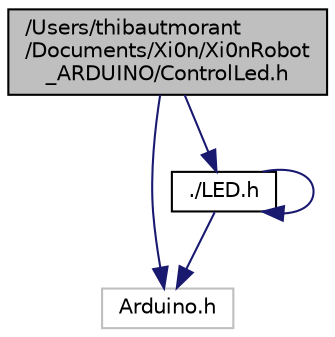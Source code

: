 digraph "/Users/thibautmorant/Documents/Xi0n/Xi0nRobot_ARDUINO/ControlLed.h"
{
  edge [fontname="Helvetica",fontsize="10",labelfontname="Helvetica",labelfontsize="10"];
  node [fontname="Helvetica",fontsize="10",shape=record];
  Node0 [label="/Users/thibautmorant\l/Documents/Xi0n/Xi0nRobot\l_ARDUINO/ControlLed.h",height=0.2,width=0.4,color="black", fillcolor="grey75", style="filled", fontcolor="black"];
  Node0 -> Node1 [color="midnightblue",fontsize="10",style="solid",fontname="Helvetica"];
  Node1 [label="Arduino.h",height=0.2,width=0.4,color="grey75", fillcolor="white", style="filled"];
  Node0 -> Node2 [color="midnightblue",fontsize="10",style="solid",fontname="Helvetica"];
  Node2 [label="./LED.h",height=0.2,width=0.4,color="black", fillcolor="white", style="filled",URL="$_l_e_d_8h.html",tooltip="LED structure&#39;s. "];
  Node2 -> Node1 [color="midnightblue",fontsize="10",style="solid",fontname="Helvetica"];
  Node2 -> Node2 [color="midnightblue",fontsize="10",style="solid",fontname="Helvetica"];
}

